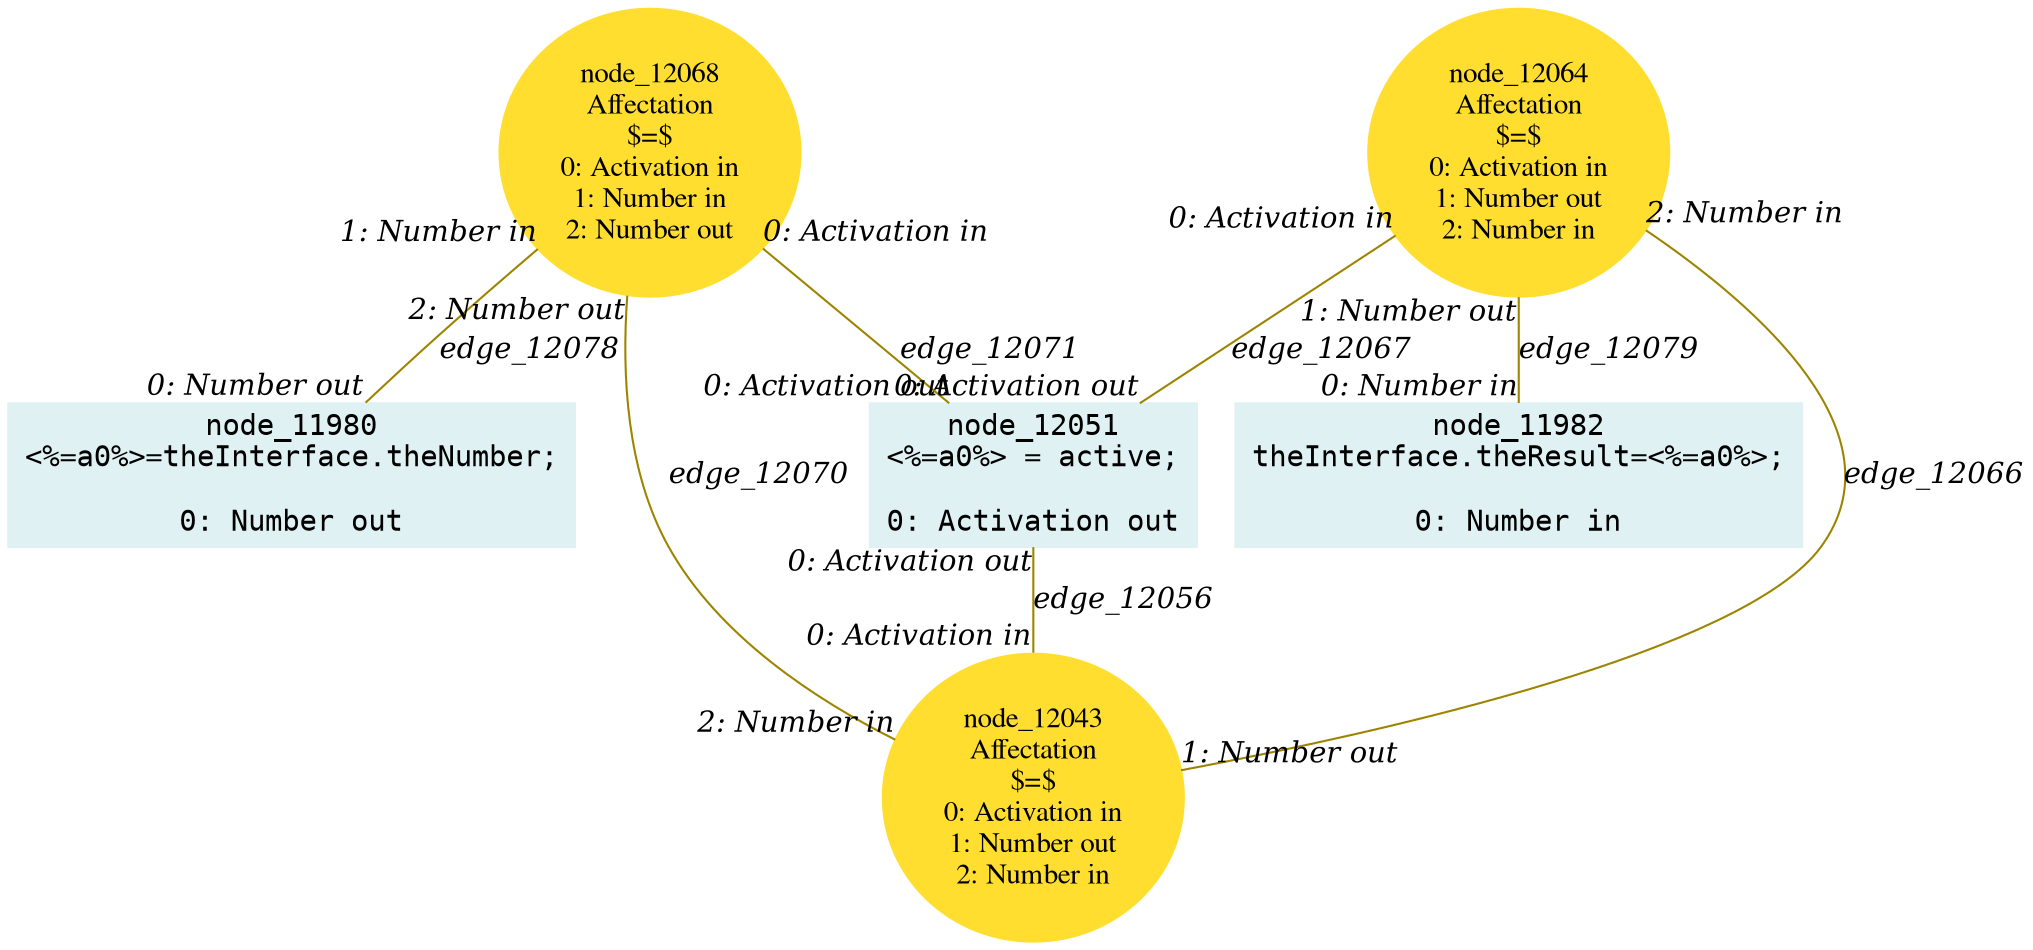 digraph g{node_11980 [shape="box", style="filled", color="#dff1f2", fontname="Courier", label="node_11980
<%=a0%>=theInterface.theNumber;

0: Number out" ]
node_11982 [shape="box", style="filled", color="#dff1f2", fontname="Courier", label="node_11982
theInterface.theResult=<%=a0%>;

0: Number in" ]
node_12043 [shape="ellipse", style="filled", color="#ffde2f", fontname="Times", label="node_12043
Affectation
$=$
0: Activation in
1: Number out
2: Number in" ]
node_12051 [shape="box", style="filled", color="#dff1f2", fontname="Courier", label="node_12051
<%=a0%> = active;

0: Activation out" ]
node_12064 [shape="ellipse", style="filled", color="#ffde2f", fontname="Times", label="node_12064
Affectation
$=$
0: Activation in
1: Number out
2: Number in" ]
node_12068 [shape="ellipse", style="filled", color="#ffde2f", fontname="Times", label="node_12068
Affectation
$=$
0: Activation in
1: Number in
2: Number out" ]
node_12051 -> node_12043 [dir=none, arrowHead=none, fontname="Times-Italic", arrowsize=1, color="#9d8400", label="edge_12056",  headlabel="0: Activation in", taillabel="0: Activation out" ]
node_12064 -> node_12043 [dir=none, arrowHead=none, fontname="Times-Italic", arrowsize=1, color="#9d8400", label="edge_12066",  headlabel="1: Number out", taillabel="2: Number in" ]
node_12064 -> node_12051 [dir=none, arrowHead=none, fontname="Times-Italic", arrowsize=1, color="#9d8400", label="edge_12067",  headlabel="0: Activation out", taillabel="0: Activation in" ]
node_12068 -> node_12043 [dir=none, arrowHead=none, fontname="Times-Italic", arrowsize=1, color="#9d8400", label="edge_12070",  headlabel="2: Number in", taillabel="2: Number out" ]
node_12068 -> node_12051 [dir=none, arrowHead=none, fontname="Times-Italic", arrowsize=1, color="#9d8400", label="edge_12071",  headlabel="0: Activation out", taillabel="0: Activation in" ]
node_12068 -> node_11980 [dir=none, arrowHead=none, fontname="Times-Italic", arrowsize=1, color="#9d8400", label="edge_12078",  headlabel="0: Number out", taillabel="1: Number in" ]
node_12064 -> node_11982 [dir=none, arrowHead=none, fontname="Times-Italic", arrowsize=1, color="#9d8400", label="edge_12079",  headlabel="0: Number in", taillabel="1: Number out" ]
}